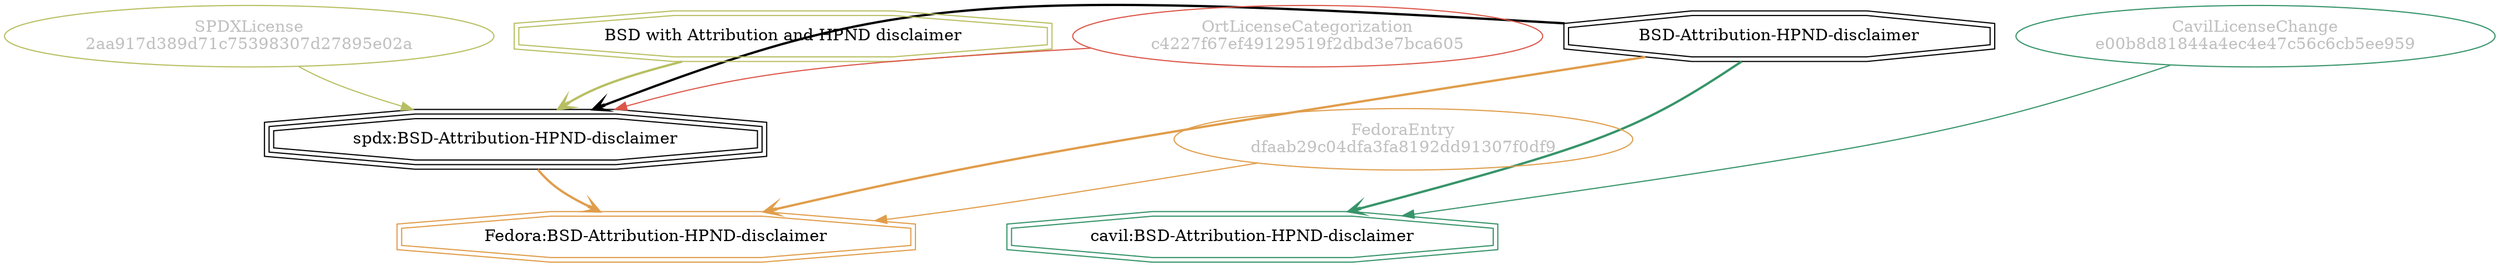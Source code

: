 strict digraph {
    node [shape=box];
    graph [splines=curved];
    574 [label="SPDXLicense\n2aa917d389d71c75398307d27895e02a"
        ,fontcolor=gray
        ,color="#b8bf62"
        ,fillcolor="beige;1"
        ,shape=ellipse];
    575 [label="spdx:BSD-Attribution-HPND-disclaimer"
        ,shape=tripleoctagon];
    576 [label="BSD-Attribution-HPND-disclaimer"
        ,shape=doubleoctagon];
    577 [label="BSD with Attribution and HPND disclaimer"
        ,color="#b8bf62"
        ,shape=doubleoctagon];
    5999 [label="FedoraEntry\ndfaab29c04dfa3fa8192dd91307f0df9"
         ,fontcolor=gray
         ,color="#e09d4b"
         ,fillcolor="beige;1"
         ,shape=ellipse];
    6000 [label="Fedora:BSD-Attribution-HPND-disclaimer"
         ,color="#e09d4b"
         ,shape=doubleoctagon];
    28639 [label="OrtLicenseCategorization\nc4227f67ef49129519f2dbd3e7bca605"
          ,fontcolor=gray
          ,color="#dc574a"
          ,fillcolor="beige;1"
          ,shape=ellipse];
    36608 [label="CavilLicenseChange\ne00b8d81844a4ec4e47c56c6cb5ee959"
          ,fontcolor=gray
          ,color="#379469"
          ,fillcolor="beige;1"
          ,shape=ellipse];
    36609 [label="cavil:BSD-Attribution-HPND-disclaimer"
          ,color="#379469"
          ,shape=doubleoctagon];
    574 -> 575 [weight=0.5
               ,color="#b8bf62"];
    575 -> 6000 [style=bold
                ,arrowhead=vee
                ,weight=0.7
                ,color="#e09d4b"];
    576 -> 575 [style=bold
               ,arrowhead=vee
               ,weight=0.7];
    576 -> 6000 [style=bold
                ,arrowhead=vee
                ,weight=0.7
                ,color="#e09d4b"];
    576 -> 36609 [style=bold
                 ,arrowhead=vee
                 ,weight=0.7
                 ,color="#379469"];
    576 -> 36609 [style=bold
                 ,arrowhead=vee
                 ,weight=0.7
                 ,color="#379469"];
    577 -> 575 [style=bold
               ,arrowhead=vee
               ,weight=0.7
               ,color="#b8bf62"];
    5999 -> 6000 [weight=0.5
                 ,color="#e09d4b"];
    28639 -> 575 [weight=0.5
                 ,color="#dc574a"];
    36608 -> 36609 [weight=0.5
                   ,color="#379469"];
}
